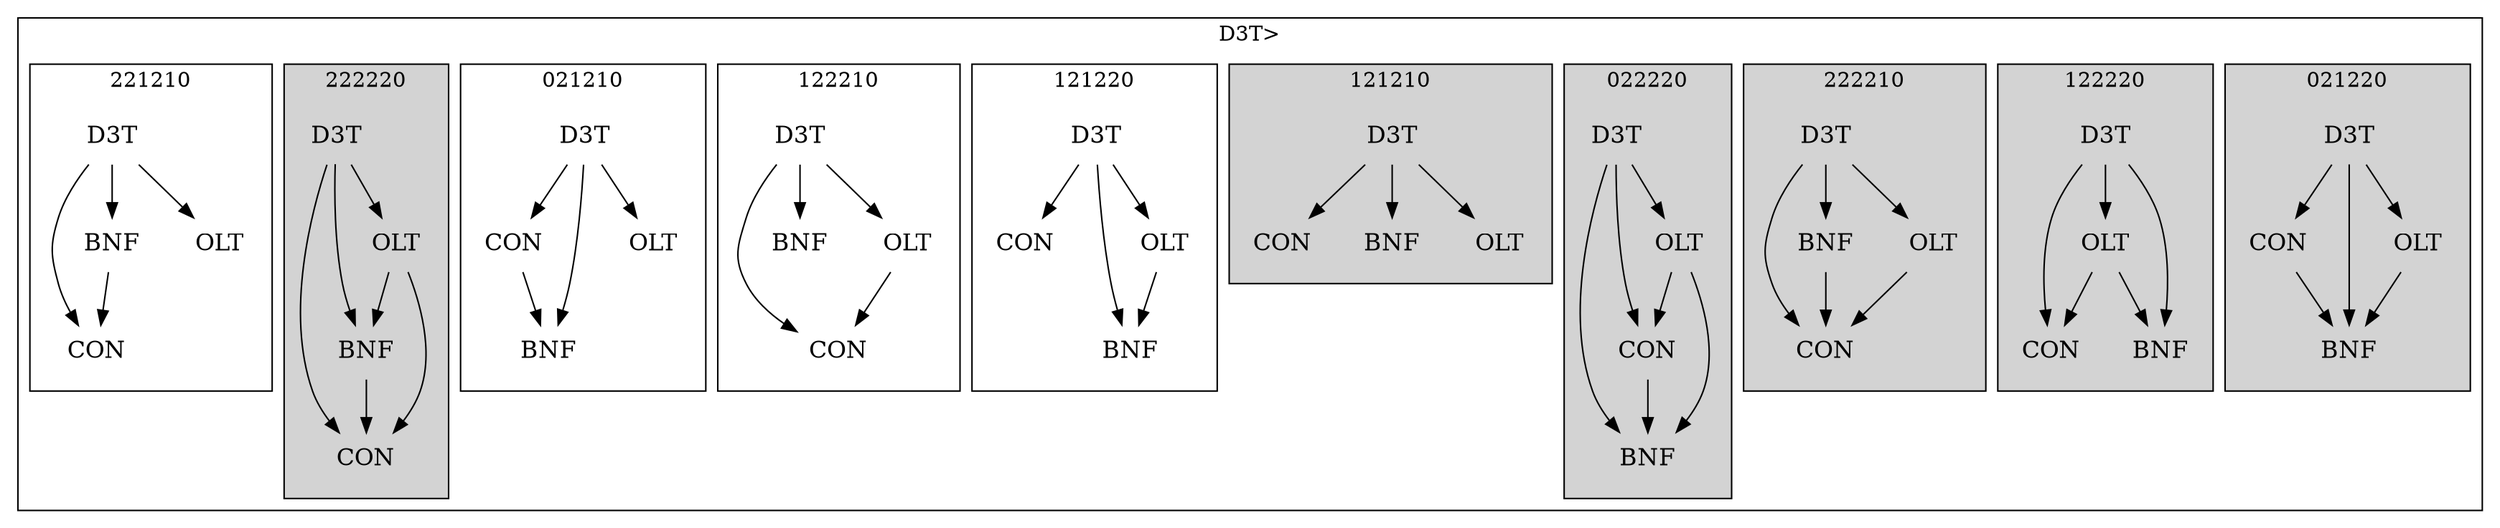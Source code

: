 strict digraph FirstlevelCluster {
	labelloc = "t";
	compound = false;
	subgraph cluster_0 {
	label= "D3T>";
		subgraph	cluster_2 {
		label = "021220";
			style = filled;
			node	[label = CON, shape = plaintext, fontsize = 16] CON2;
			node	[label = BNF, shape = plaintext, fontsize = 16] BNF2;
			node	[label = D3T, shape = plaintext, fontsize = 16] D3T2;
			node	[label = OLT, shape = plaintext, fontsize = 16] OLT2;
			CON2->BNF2;D3T2->CON2;D3T2->BNF2;D3T2->OLT2;OLT2->BNF2;			}
		subgraph	cluster_3 {
		label = "122220";
			style = filled;
			node	[label = CON, shape = plaintext, fontsize = 16] CON3;
			node	[label = BNF, shape = plaintext, fontsize = 16] BNF3;
			node	[label = D3T, shape = plaintext, fontsize = 16] D3T3;
			node	[label = OLT, shape = plaintext, fontsize = 16] OLT3;
			D3T3->CON3;D3T3->BNF3;D3T3->OLT3;OLT3->CON3;OLT3->BNF3;			}
		subgraph	cluster_4 {
		label = "222210";
			style = filled;
			node	[label = CON, shape = plaintext, fontsize = 16] CON4;
			node	[label = BNF, shape = plaintext, fontsize = 16] BNF4;
			node	[label = D3T, shape = plaintext, fontsize = 16] D3T4;
			node	[label = OLT, shape = plaintext, fontsize = 16] OLT4;
			BNF4->CON4;D3T4->CON4;D3T4->BNF4;D3T4->OLT4;OLT4->CON4;			}
		subgraph	cluster_5 {
		label = "022220";
			style = filled;
			node	[label = CON, shape = plaintext, fontsize = 16] CON5;
			node	[label = BNF, shape = plaintext, fontsize = 16] BNF5;
			node	[label = D3T, shape = plaintext, fontsize = 16] D3T5;
			node	[label = OLT, shape = plaintext, fontsize = 16] OLT5;
			CON5->BNF5;D3T5->CON5;D3T5->BNF5;D3T5->OLT5;OLT5->CON5;OLT5->BNF5;			}
		subgraph	cluster_6 {
		label = "121210";
			style = filled;
			node	[label = CON, shape = plaintext, fontsize = 16] CON6;
			node	[label = BNF, shape = plaintext, fontsize = 16] BNF6;
			node	[label = D3T, shape = plaintext, fontsize = 16] D3T6;
			node	[label = OLT, shape = plaintext, fontsize = 16] OLT6;
			D3T6->CON6;D3T6->BNF6;D3T6->OLT6;			}
		subgraph	cluster_7 {
		label = "121220";
			node	[label = CON, shape = plaintext, fontsize = 16] CON7;
			node	[label = BNF, shape = plaintext, fontsize = 16] BNF7;
			node	[label = D3T, shape = plaintext, fontsize = 16] D3T7;
			node	[label = OLT, shape = plaintext, fontsize = 16] OLT7;
			D3T7->CON7;D3T7->BNF7;D3T7->OLT7;OLT7->BNF7;			}
		subgraph	cluster_8 {
		label = "122210";
			node	[label = CON, shape = plaintext, fontsize = 16] CON8;
			node	[label = BNF, shape = plaintext, fontsize = 16] BNF8;
			node	[label = D3T, shape = plaintext, fontsize = 16] D3T8;
			node	[label = OLT, shape = plaintext, fontsize = 16] OLT8;
			D3T8->CON8;D3T8->BNF8;D3T8->OLT8;OLT8->CON8;			}
		subgraph	cluster_9 {
		label = "021210";
			node	[label = CON, shape = plaintext, fontsize = 16] CON9;
			node	[label = BNF, shape = plaintext, fontsize = 16] BNF9;
			node	[label = D3T, shape = plaintext, fontsize = 16] D3T9;
			node	[label = OLT, shape = plaintext, fontsize = 16] OLT9;
			CON9->BNF9;D3T9->CON9;D3T9->BNF9;D3T9->OLT9;			}
		subgraph	cluster_10 {
		label = "222220";
			style = filled;
			node	[label = CON, shape = plaintext, fontsize = 16] CON10;
			node	[label = BNF, shape = plaintext, fontsize = 16] BNF10;
			node	[label = D3T, shape = plaintext, fontsize = 16] D3T10;
			node	[label = OLT, shape = plaintext, fontsize = 16] OLT10;
			BNF10->CON10;D3T10->CON10;D3T10->BNF10;D3T10->OLT10;OLT10->CON10;OLT10->BNF10;			}
		subgraph	cluster_11 {
		label = "221210";
			node	[label = CON, shape = plaintext, fontsize = 16] CON11;
			node	[label = BNF, shape = plaintext, fontsize = 16] BNF11;
			node	[label = D3T, shape = plaintext, fontsize = 16] D3T11;
			node	[label = OLT, shape = plaintext, fontsize = 16] OLT11;
			BNF11->CON11;D3T11->CON11;D3T11->BNF11;D3T11->OLT11;			}
}}